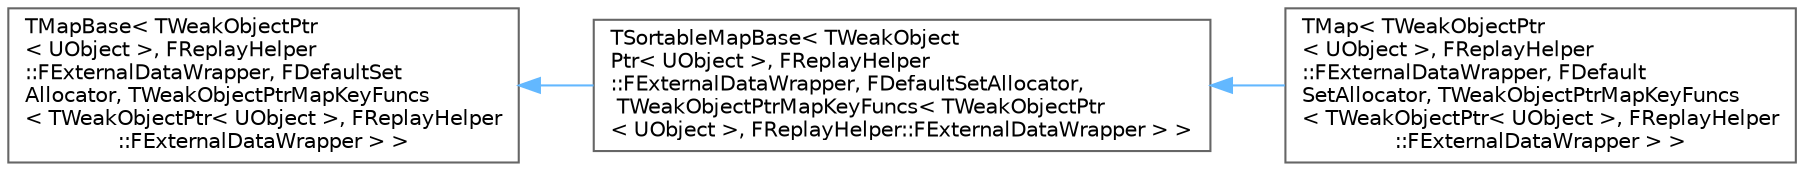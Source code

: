 digraph "Graphical Class Hierarchy"
{
 // INTERACTIVE_SVG=YES
 // LATEX_PDF_SIZE
  bgcolor="transparent";
  edge [fontname=Helvetica,fontsize=10,labelfontname=Helvetica,labelfontsize=10];
  node [fontname=Helvetica,fontsize=10,shape=box,height=0.2,width=0.4];
  rankdir="LR";
  Node0 [id="Node000000",label="TMapBase\< TWeakObjectPtr\l\< UObject \>, FReplayHelper\l::FExternalDataWrapper, FDefaultSet\lAllocator, TWeakObjectPtrMapKeyFuncs\l\< TWeakObjectPtr\< UObject \>, FReplayHelper\l::FExternalDataWrapper \> \>",height=0.2,width=0.4,color="grey40", fillcolor="white", style="filled",URL="$d8/dad/classTMapBase.html",tooltip=" "];
  Node0 -> Node1 [id="edge7888_Node000000_Node000001",dir="back",color="steelblue1",style="solid",tooltip=" "];
  Node1 [id="Node000001",label="TSortableMapBase\< TWeakObject\lPtr\< UObject \>, FReplayHelper\l::FExternalDataWrapper, FDefaultSetAllocator,\l TWeakObjectPtrMapKeyFuncs\< TWeakObjectPtr\l\< UObject \>, FReplayHelper::FExternalDataWrapper \> \>",height=0.2,width=0.4,color="grey40", fillcolor="white", style="filled",URL="$de/df5/classTSortableMapBase.html",tooltip=" "];
  Node1 -> Node2 [id="edge7889_Node000001_Node000002",dir="back",color="steelblue1",style="solid",tooltip=" "];
  Node2 [id="Node000002",label="TMap\< TWeakObjectPtr\l\< UObject \>, FReplayHelper\l::FExternalDataWrapper, FDefault\lSetAllocator, TWeakObjectPtrMapKeyFuncs\l\< TWeakObjectPtr\< UObject \>, FReplayHelper\l::FExternalDataWrapper \> \>",height=0.2,width=0.4,color="grey40", fillcolor="white", style="filled",URL="$d8/da9/classTMap.html",tooltip=" "];
}
